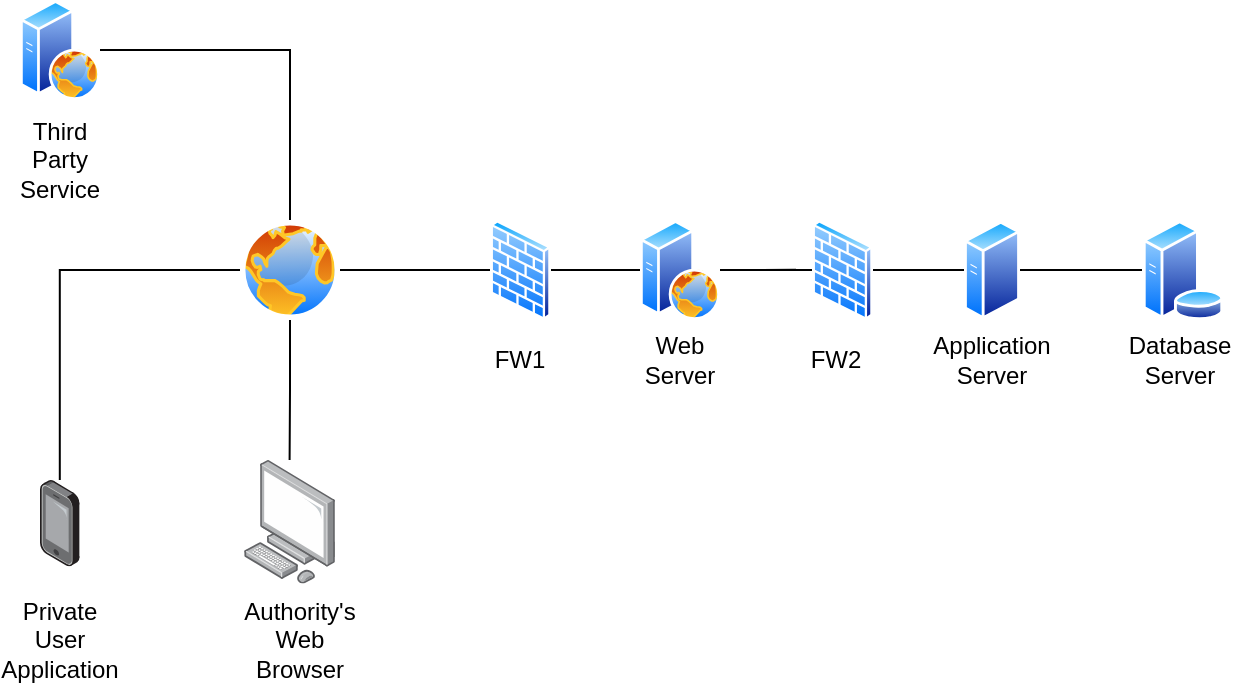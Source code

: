 <mxfile version="12.2.2" type="device" pages="1"><diagram id="gjC6moo9nGjmNwiC_3vq" name="Page-1"><mxGraphModel dx="706" dy="432" grid="1" gridSize="10" guides="1" tooltips="1" connect="1" arrows="1" fold="1" page="1" pageScale="1" pageWidth="827" pageHeight="1169" math="0" shadow="0"><root><mxCell id="0"/><mxCell id="1" parent="0"/><mxCell id="m9S8pzjC1xBoiA9V97Eb-8" value="" style="aspect=fixed;perimeter=ellipsePerimeter;html=1;align=center;shadow=0;dashed=0;spacingTop=3;image;image=img/lib/active_directory/web_server.svg;" vertex="1" parent="1"><mxGeometry x="370" y="170" width="40" height="50" as="geometry"/></mxCell><mxCell id="m9S8pzjC1xBoiA9V97Eb-17" value="" style="edgeStyle=orthogonalEdgeStyle;rounded=0;orthogonalLoop=1;jettySize=auto;html=1;endArrow=none;endFill=0;" edge="1" parent="1" source="m9S8pzjC1xBoiA9V97Eb-8" target="m9S8pzjC1xBoiA9V97Eb-64"><mxGeometry relative="1" as="geometry"><mxPoint x="369.5" y="194.397" as="sourcePoint"/><mxPoint x="330" y="194.397" as="targetPoint"/></mxGeometry></mxCell><mxCell id="m9S8pzjC1xBoiA9V97Eb-20" value="" style="edgeStyle=orthogonalEdgeStyle;rounded=0;orthogonalLoop=1;jettySize=auto;html=1;endArrow=none;endFill=0;" edge="1" parent="1" source="m9S8pzjC1xBoiA9V97Eb-8"><mxGeometry relative="1" as="geometry"><mxPoint x="411" y="208.5" as="sourcePoint"/><mxPoint x="448" y="194.897" as="targetPoint"/></mxGeometry></mxCell><mxCell id="m9S8pzjC1xBoiA9V97Eb-28" value="" style="points=[];aspect=fixed;html=1;align=center;shadow=0;dashed=0;image;image=img/lib/allied_telesis/computer_and_terminals/Smartphone.svg;" vertex="1" parent="1"><mxGeometry x="70" y="300" width="19.8" height="43.2" as="geometry"/></mxCell><mxCell id="m9S8pzjC1xBoiA9V97Eb-31" value="" style="aspect=fixed;perimeter=ellipsePerimeter;html=1;align=center;shadow=0;dashed=0;spacingTop=3;image;image=img/lib/active_directory/generic_server.svg;" vertex="1" parent="1"><mxGeometry x="532" y="170" width="28.0" height="50" as="geometry"/></mxCell><mxCell id="m9S8pzjC1xBoiA9V97Eb-34" value="" style="edgeStyle=orthogonalEdgeStyle;rounded=0;orthogonalLoop=1;jettySize=auto;html=1;endArrow=none;endFill=0;" edge="1" parent="1" source="m9S8pzjC1xBoiA9V97Eb-65" target="m9S8pzjC1xBoiA9V97Eb-31"><mxGeometry relative="1" as="geometry"><mxPoint x="488" y="194.897" as="sourcePoint"/><mxPoint x="571.5" y="195" as="targetPoint"/></mxGeometry></mxCell><mxCell id="m9S8pzjC1xBoiA9V97Eb-37" value="" style="aspect=fixed;perimeter=ellipsePerimeter;html=1;align=center;shadow=0;dashed=0;spacingTop=3;image;image=img/lib/active_directory/database_server.svg;" vertex="1" parent="1"><mxGeometry x="621" y="170" width="41" height="50" as="geometry"/></mxCell><mxCell id="m9S8pzjC1xBoiA9V97Eb-38" value="" style="edgeStyle=orthogonalEdgeStyle;rounded=0;orthogonalLoop=1;jettySize=auto;html=1;endArrow=none;endFill=0;" edge="1" parent="1" source="m9S8pzjC1xBoiA9V97Eb-31" target="m9S8pzjC1xBoiA9V97Eb-37"><mxGeometry relative="1" as="geometry"><mxPoint x="559.999" y="194.724" as="sourcePoint"/><mxPoint x="640" y="195" as="targetPoint"/></mxGeometry></mxCell><mxCell id="m9S8pzjC1xBoiA9V97Eb-52" value="" style="edgeStyle=orthogonalEdgeStyle;rounded=0;orthogonalLoop=1;jettySize=auto;html=1;endArrow=none;endFill=0;" edge="1" parent="1" source="m9S8pzjC1xBoiA9V97Eb-44" target="m9S8pzjC1xBoiA9V97Eb-28"><mxGeometry relative="1" as="geometry"/></mxCell><mxCell id="m9S8pzjC1xBoiA9V97Eb-44" value="" style="aspect=fixed;perimeter=ellipsePerimeter;html=1;align=center;shadow=0;dashed=0;spacingTop=3;image;image=img/lib/active_directory/internet_globe.svg;" vertex="1" parent="1"><mxGeometry x="170" y="170" width="50" height="50" as="geometry"/></mxCell><mxCell id="m9S8pzjC1xBoiA9V97Eb-39" value="" style="points=[];aspect=fixed;html=1;align=center;shadow=0;dashed=0;image;image=img/lib/allied_telesis/computer_and_terminals/Personal_Computer.svg;" vertex="1" parent="1"><mxGeometry x="172" y="290" width="45.6" height="61.8" as="geometry"/></mxCell><mxCell id="m9S8pzjC1xBoiA9V97Eb-47" value="" style="edgeStyle=orthogonalEdgeStyle;rounded=0;orthogonalLoop=1;jettySize=auto;html=1;endArrow=none;endFill=0;" edge="1" parent="1" source="m9S8pzjC1xBoiA9V97Eb-44" target="m9S8pzjC1xBoiA9V97Eb-39"><mxGeometry relative="1" as="geometry"><mxPoint x="195.0" y="220" as="sourcePoint"/><mxPoint x="195.0" y="300.0" as="targetPoint"/></mxGeometry></mxCell><mxCell id="m9S8pzjC1xBoiA9V97Eb-59" value="" style="edgeStyle=orthogonalEdgeStyle;rounded=0;orthogonalLoop=1;jettySize=auto;html=1;endArrow=none;endFill=0;" edge="1" parent="1" source="m9S8pzjC1xBoiA9V97Eb-41" target="m9S8pzjC1xBoiA9V97Eb-44"><mxGeometry relative="1" as="geometry"/></mxCell><mxCell id="m9S8pzjC1xBoiA9V97Eb-41" value="" style="aspect=fixed;perimeter=ellipsePerimeter;html=1;align=center;shadow=0;dashed=0;spacingTop=3;image;image=img/lib/active_directory/web_server.svg;" vertex="1" parent="1"><mxGeometry x="60" y="60" width="40" height="50" as="geometry"/></mxCell><mxCell id="m9S8pzjC1xBoiA9V97Eb-53" value="Web Server" style="text;html=1;strokeColor=none;fillColor=none;align=center;verticalAlign=middle;whiteSpace=wrap;rounded=0;" vertex="1" parent="1"><mxGeometry x="370" y="230" width="40" height="20" as="geometry"/></mxCell><mxCell id="m9S8pzjC1xBoiA9V97Eb-54" value="Application&lt;br&gt;Server" style="text;html=1;strokeColor=none;fillColor=none;align=center;verticalAlign=middle;whiteSpace=wrap;rounded=0;" vertex="1" parent="1"><mxGeometry x="526" y="230" width="40" height="20" as="geometry"/></mxCell><mxCell id="m9S8pzjC1xBoiA9V97Eb-56" value="Database&lt;br&gt;Server" style="text;html=1;strokeColor=none;fillColor=none;align=center;verticalAlign=middle;whiteSpace=wrap;rounded=0;" vertex="1" parent="1"><mxGeometry x="620" y="230" width="40" height="20" as="geometry"/></mxCell><mxCell id="m9S8pzjC1xBoiA9V97Eb-57" value="FW2" style="text;html=1;strokeColor=none;fillColor=none;align=center;verticalAlign=middle;whiteSpace=wrap;rounded=0;" vertex="1" parent="1"><mxGeometry x="448" y="230" width="40" height="20" as="geometry"/></mxCell><mxCell id="m9S8pzjC1xBoiA9V97Eb-58" value="FW1" style="text;html=1;strokeColor=none;fillColor=none;align=center;verticalAlign=middle;whiteSpace=wrap;rounded=0;" vertex="1" parent="1"><mxGeometry x="290" y="230" width="40" height="20" as="geometry"/></mxCell><mxCell id="m9S8pzjC1xBoiA9V97Eb-60" value="Private User&lt;br&gt;Application" style="text;html=1;strokeColor=none;fillColor=none;align=center;verticalAlign=middle;whiteSpace=wrap;rounded=0;" vertex="1" parent="1"><mxGeometry x="60" y="370" width="40" height="20" as="geometry"/></mxCell><mxCell id="m9S8pzjC1xBoiA9V97Eb-61" value="Authority's&lt;br&gt;Web Browser" style="text;html=1;strokeColor=none;fillColor=none;align=center;verticalAlign=middle;whiteSpace=wrap;rounded=0;" vertex="1" parent="1"><mxGeometry x="180" y="370" width="40" height="20" as="geometry"/></mxCell><mxCell id="m9S8pzjC1xBoiA9V97Eb-62" value="Third Party&lt;br&gt;Service" style="text;html=1;strokeColor=none;fillColor=none;align=center;verticalAlign=middle;whiteSpace=wrap;rounded=0;" vertex="1" parent="1"><mxGeometry x="60" y="130" width="40" height="20" as="geometry"/></mxCell><mxCell id="m9S8pzjC1xBoiA9V97Eb-68" value="" style="edgeStyle=orthogonalEdgeStyle;rounded=0;orthogonalLoop=1;jettySize=auto;html=1;endArrow=none;endFill=0;" edge="1" parent="1" source="m9S8pzjC1xBoiA9V97Eb-64" target="m9S8pzjC1xBoiA9V97Eb-44"><mxGeometry relative="1" as="geometry"/></mxCell><mxCell id="m9S8pzjC1xBoiA9V97Eb-64" value="" style="aspect=fixed;perimeter=ellipsePerimeter;html=1;align=center;shadow=0;dashed=0;spacingTop=3;image;image=img/lib/active_directory/firewall.svg;" vertex="1" parent="1"><mxGeometry x="295" y="170" width="30.5" height="50" as="geometry"/></mxCell><mxCell id="m9S8pzjC1xBoiA9V97Eb-66" value="" style="edgeStyle=orthogonalEdgeStyle;rounded=0;orthogonalLoop=1;jettySize=auto;html=1;endArrow=none;endFill=0;exitX=0;exitY=0.5;exitDx=0;exitDy=0;" edge="1" parent="1" source="m9S8pzjC1xBoiA9V97Eb-65" target="m9S8pzjC1xBoiA9V97Eb-8"><mxGeometry relative="1" as="geometry"/></mxCell><mxCell id="m9S8pzjC1xBoiA9V97Eb-65" value="" style="aspect=fixed;perimeter=ellipsePerimeter;html=1;align=center;shadow=0;dashed=0;spacingTop=3;image;image=img/lib/active_directory/firewall.svg;" vertex="1" parent="1"><mxGeometry x="456" y="170" width="30.5" height="50" as="geometry"/></mxCell></root></mxGraphModel></diagram></mxfile>